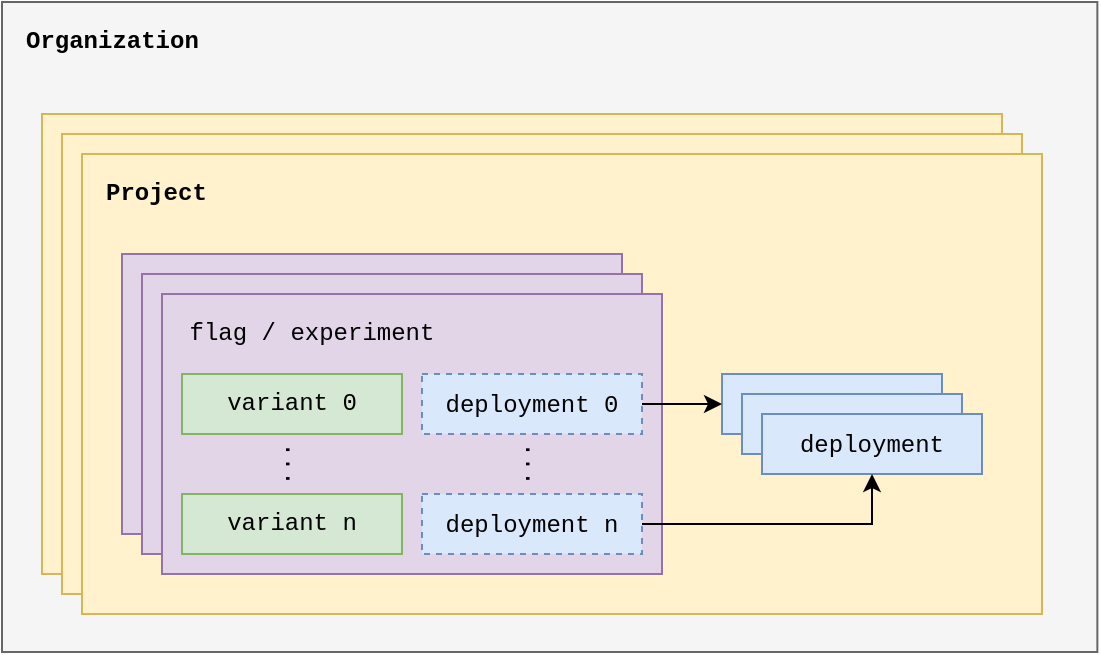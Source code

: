 <mxfile>
    <diagram id="uqiWrU2ZrQyCSHU_PJ3j" name="Page-1">
        <mxGraphModel dx="1233" dy="594" grid="1" gridSize="10" guides="1" tooltips="1" connect="1" arrows="1" fold="1" page="0" pageScale="1" pageWidth="550" pageHeight="350" background="none" math="0" shadow="0">
            <root>
                <mxCell id="0"/>
                <mxCell id="1" parent="0"/>
                <mxCell id="Qk7UV_haPpH89cDCGEN_-1" value="" style="rounded=0;whiteSpace=wrap;html=1;fillColor=#f5f5f5;fontColor=#333333;strokeColor=#666666;" parent="1" vertex="1">
                    <mxGeometry x="5" y="15" width="547.68" height="325" as="geometry"/>
                </mxCell>
                <mxCell id="Qk7UV_haPpH89cDCGEN_-152" value="" style="rounded=0;whiteSpace=wrap;html=1;fillColor=#fff2cc;strokeColor=#d6b656;" parent="1" vertex="1">
                    <mxGeometry x="25" y="71" width="480" height="230" as="geometry"/>
                </mxCell>
                <mxCell id="Qk7UV_haPpH89cDCGEN_-151" value="" style="rounded=0;whiteSpace=wrap;html=1;fillColor=#fff2cc;strokeColor=#d6b656;" parent="1" vertex="1">
                    <mxGeometry x="35" y="81" width="480" height="230" as="geometry"/>
                </mxCell>
                <mxCell id="Qk7UV_haPpH89cDCGEN_-2" value="" style="rounded=0;whiteSpace=wrap;html=1;fillColor=#fff2cc;strokeColor=#d6b656;" parent="1" vertex="1">
                    <mxGeometry x="45" y="91" width="480" height="230" as="geometry"/>
                </mxCell>
                <mxCell id="Qk7UV_haPpH89cDCGEN_-10" value="&lt;div&gt;&lt;br&gt;&lt;/div&gt;" style="rounded=0;whiteSpace=wrap;html=1;fillColor=#e1d5e7;strokeColor=#9673a6;align=center;" parent="1" vertex="1">
                    <mxGeometry x="65" y="141" width="250" height="140" as="geometry"/>
                </mxCell>
                <mxCell id="Qk7UV_haPpH89cDCGEN_-12" value="flag / experiment" style="text;html=1;strokeColor=none;fillColor=none;align=center;verticalAlign=middle;whiteSpace=wrap;rounded=0;fontFamily=Courier New;" parent="1" vertex="1">
                    <mxGeometry x="65" y="141" width="150" height="40" as="geometry"/>
                </mxCell>
                <mxCell id="Qk7UV_haPpH89cDCGEN_-18" value="variant 0" style="rounded=0;whiteSpace=wrap;html=1;fontFamily=Courier New;fillColor=#d5e8d4;strokeColor=#82b366;" parent="1" vertex="1">
                    <mxGeometry x="75" y="181" width="110" height="30" as="geometry"/>
                </mxCell>
                <mxCell id="Qk7UV_haPpH89cDCGEN_-23" value="variant n" style="rounded=0;whiteSpace=wrap;html=1;fontFamily=Courier New;fillColor=#d5e8d4;strokeColor=#82b366;" parent="1" vertex="1">
                    <mxGeometry x="75" y="241" width="110" height="30" as="geometry"/>
                </mxCell>
                <mxCell id="Qk7UV_haPpH89cDCGEN_-25" value="&lt;font face=&quot;Courier New&quot;&gt;deployment 0&lt;/font&gt;" style="rounded=0;whiteSpace=wrap;html=1;fillColor=#dae8fc;strokeColor=#6c8ebf;align=center;dashed=1;" parent="1" vertex="1">
                    <mxGeometry x="195" y="181" width="110" height="30" as="geometry"/>
                </mxCell>
                <mxCell id="Qk7UV_haPpH89cDCGEN_-27" value="&lt;font face=&quot;Courier New&quot;&gt;deployment n&lt;/font&gt;" style="rounded=0;whiteSpace=wrap;html=1;fillColor=#dae8fc;strokeColor=#6c8ebf;align=center;dashed=1;" parent="1" vertex="1">
                    <mxGeometry x="195" y="241" width="110" height="30" as="geometry"/>
                </mxCell>
                <mxCell id="Qk7UV_haPpH89cDCGEN_-28" value="&lt;font size=&quot;1&quot;&gt;&lt;span style=&quot;font-size: 12px&quot;&gt;...&lt;/span&gt;&lt;/font&gt;" style="text;html=1;strokeColor=none;fillColor=none;align=center;verticalAlign=middle;whiteSpace=wrap;rounded=0;fontFamily=Courier New;rotation=90;" parent="1" vertex="1">
                    <mxGeometry x="100" y="211" width="60" height="30" as="geometry"/>
                </mxCell>
                <mxCell id="Qk7UV_haPpH89cDCGEN_-30" value="&lt;font size=&quot;1&quot;&gt;&lt;span style=&quot;font-size: 12px&quot;&gt;...&lt;/span&gt;&lt;/font&gt;" style="text;html=1;strokeColor=none;fillColor=none;align=center;verticalAlign=middle;whiteSpace=wrap;rounded=0;fontFamily=Courier New;rotation=90;" parent="1" vertex="1">
                    <mxGeometry x="220" y="211" width="60" height="30" as="geometry"/>
                </mxCell>
                <mxCell id="Qk7UV_haPpH89cDCGEN_-31" value="&lt;font face=&quot;Courier New&quot;&gt;deployment&lt;/font&gt;" style="rounded=0;whiteSpace=wrap;html=1;fillColor=#dae8fc;strokeColor=#6c8ebf;align=center;" parent="1" vertex="1">
                    <mxGeometry x="365" y="201" width="110" height="30" as="geometry"/>
                </mxCell>
                <mxCell id="Qk7UV_haPpH89cDCGEN_-32" value="&lt;font face=&quot;Courier New&quot;&gt;deployment&lt;/font&gt;" style="rounded=0;whiteSpace=wrap;html=1;fillColor=#dae8fc;strokeColor=#6c8ebf;align=center;" parent="1" vertex="1">
                    <mxGeometry x="375" y="211" width="110" height="30" as="geometry"/>
                </mxCell>
                <mxCell id="Qk7UV_haPpH89cDCGEN_-33" value="&lt;font face=&quot;Courier New&quot;&gt;deployment&lt;/font&gt;" style="rounded=0;whiteSpace=wrap;html=1;fillColor=#dae8fc;strokeColor=#6c8ebf;align=center;" parent="1" vertex="1">
                    <mxGeometry x="385" y="221" width="110" height="30" as="geometry"/>
                </mxCell>
                <mxCell id="Qk7UV_haPpH89cDCGEN_-34" value="&lt;div&gt;&lt;br&gt;&lt;/div&gt;" style="rounded=0;whiteSpace=wrap;html=1;fillColor=#e1d5e7;strokeColor=#9673a6;align=center;" parent="1" vertex="1">
                    <mxGeometry x="75" y="151" width="250" height="140" as="geometry"/>
                </mxCell>
                <mxCell id="Qk7UV_haPpH89cDCGEN_-35" value="flag / experiment" style="text;html=1;strokeColor=none;fillColor=none;align=center;verticalAlign=middle;whiteSpace=wrap;rounded=0;fontFamily=Courier New;" parent="1" vertex="1">
                    <mxGeometry x="75" y="151" width="150" height="40" as="geometry"/>
                </mxCell>
                <mxCell id="Qk7UV_haPpH89cDCGEN_-36" value="variant 0" style="rounded=0;whiteSpace=wrap;html=1;fontFamily=Courier New;fillColor=#d5e8d4;strokeColor=#82b366;" parent="1" vertex="1">
                    <mxGeometry x="85" y="191" width="110" height="30" as="geometry"/>
                </mxCell>
                <mxCell id="Qk7UV_haPpH89cDCGEN_-37" value="variant n" style="rounded=0;whiteSpace=wrap;html=1;fontFamily=Courier New;fillColor=#d5e8d4;strokeColor=#82b366;" parent="1" vertex="1">
                    <mxGeometry x="85" y="251" width="110" height="30" as="geometry"/>
                </mxCell>
                <mxCell id="Qk7UV_haPpH89cDCGEN_-38" value="&lt;font face=&quot;Courier New&quot;&gt;deployment 0&lt;/font&gt;" style="rounded=0;whiteSpace=wrap;html=1;fillColor=#dae8fc;strokeColor=#6c8ebf;align=center;dashed=1;" parent="1" vertex="1">
                    <mxGeometry x="205" y="191" width="110" height="30" as="geometry"/>
                </mxCell>
                <mxCell id="Qk7UV_haPpH89cDCGEN_-39" value="&lt;font face=&quot;Courier New&quot;&gt;deployment n&lt;/font&gt;" style="rounded=0;whiteSpace=wrap;html=1;fillColor=#dae8fc;strokeColor=#6c8ebf;align=center;dashed=1;" parent="1" vertex="1">
                    <mxGeometry x="205" y="251" width="110" height="30" as="geometry"/>
                </mxCell>
                <mxCell id="Qk7UV_haPpH89cDCGEN_-40" value="&lt;font size=&quot;1&quot;&gt;&lt;span style=&quot;font-size: 12px&quot;&gt;...&lt;/span&gt;&lt;/font&gt;" style="text;html=1;strokeColor=none;fillColor=none;align=center;verticalAlign=middle;whiteSpace=wrap;rounded=0;fontFamily=Courier New;rotation=90;" parent="1" vertex="1">
                    <mxGeometry x="110" y="221" width="60" height="30" as="geometry"/>
                </mxCell>
                <mxCell id="Qk7UV_haPpH89cDCGEN_-41" value="&lt;font size=&quot;1&quot;&gt;&lt;span style=&quot;font-size: 12px&quot;&gt;...&lt;/span&gt;&lt;/font&gt;" style="text;html=1;strokeColor=none;fillColor=none;align=center;verticalAlign=middle;whiteSpace=wrap;rounded=0;fontFamily=Courier New;rotation=90;" parent="1" vertex="1">
                    <mxGeometry x="230" y="221" width="60" height="30" as="geometry"/>
                </mxCell>
                <mxCell id="Qk7UV_haPpH89cDCGEN_-42" value="&lt;div&gt;&lt;br&gt;&lt;/div&gt;" style="rounded=0;whiteSpace=wrap;html=1;fillColor=#e1d5e7;strokeColor=#9673a6;align=center;" parent="1" vertex="1">
                    <mxGeometry x="85" y="161" width="250" height="140" as="geometry"/>
                </mxCell>
                <mxCell id="Qk7UV_haPpH89cDCGEN_-43" value="flag / experiment" style="text;html=1;strokeColor=none;fillColor=none;align=center;verticalAlign=middle;whiteSpace=wrap;rounded=0;fontFamily=Courier New;" parent="1" vertex="1">
                    <mxGeometry x="85" y="161" width="150" height="40" as="geometry"/>
                </mxCell>
                <mxCell id="Qk7UV_haPpH89cDCGEN_-44" value="variant 0" style="rounded=0;whiteSpace=wrap;html=1;fontFamily=Courier New;fillColor=#d5e8d4;strokeColor=#82b366;" parent="1" vertex="1">
                    <mxGeometry x="95" y="201" width="110" height="30" as="geometry"/>
                </mxCell>
                <mxCell id="Qk7UV_haPpH89cDCGEN_-45" value="variant n" style="rounded=0;whiteSpace=wrap;html=1;fontFamily=Courier New;fillColor=#d5e8d4;strokeColor=#82b366;" parent="1" vertex="1">
                    <mxGeometry x="95" y="261" width="110" height="30" as="geometry"/>
                </mxCell>
                <mxCell id="Qk7UV_haPpH89cDCGEN_-56" style="edgeStyle=orthogonalEdgeStyle;rounded=0;orthogonalLoop=1;jettySize=auto;html=1;exitX=1;exitY=0.5;exitDx=0;exitDy=0;entryX=0;entryY=0.5;entryDx=0;entryDy=0;fontFamily=Courier New;fontSize=12;" parent="1" source="Qk7UV_haPpH89cDCGEN_-46" target="Qk7UV_haPpH89cDCGEN_-31" edge="1">
                    <mxGeometry relative="1" as="geometry"/>
                </mxCell>
                <mxCell id="Qk7UV_haPpH89cDCGEN_-46" value="&lt;font face=&quot;Courier New&quot;&gt;deployment 0&lt;/font&gt;" style="rounded=0;whiteSpace=wrap;html=1;fillColor=#dae8fc;strokeColor=#6c8ebf;align=center;dashed=1;" parent="1" vertex="1">
                    <mxGeometry x="215" y="201" width="110" height="30" as="geometry"/>
                </mxCell>
                <mxCell id="Qk7UV_haPpH89cDCGEN_-57" style="edgeStyle=orthogonalEdgeStyle;rounded=0;orthogonalLoop=1;jettySize=auto;html=1;exitX=1;exitY=0.5;exitDx=0;exitDy=0;entryX=0.5;entryY=1;entryDx=0;entryDy=0;fontFamily=Courier New;fontSize=12;" parent="1" source="Qk7UV_haPpH89cDCGEN_-47" target="Qk7UV_haPpH89cDCGEN_-33" edge="1">
                    <mxGeometry relative="1" as="geometry"/>
                </mxCell>
                <mxCell id="Qk7UV_haPpH89cDCGEN_-47" value="&lt;font face=&quot;Courier New&quot;&gt;deployment n&lt;/font&gt;" style="rounded=0;whiteSpace=wrap;html=1;fillColor=#dae8fc;strokeColor=#6c8ebf;align=center;dashed=1;" parent="1" vertex="1">
                    <mxGeometry x="215" y="261" width="110" height="30" as="geometry"/>
                </mxCell>
                <mxCell id="Qk7UV_haPpH89cDCGEN_-48" value="&lt;font size=&quot;1&quot;&gt;&lt;span style=&quot;font-size: 12px&quot;&gt;...&lt;/span&gt;&lt;/font&gt;" style="text;html=1;strokeColor=none;fillColor=none;align=center;verticalAlign=middle;whiteSpace=wrap;rounded=0;fontFamily=Courier New;rotation=90;" parent="1" vertex="1">
                    <mxGeometry x="120" y="231" width="60" height="30" as="geometry"/>
                </mxCell>
                <mxCell id="Qk7UV_haPpH89cDCGEN_-49" value="&lt;font size=&quot;1&quot;&gt;&lt;span style=&quot;font-size: 12px&quot;&gt;...&lt;/span&gt;&lt;/font&gt;" style="text;html=1;strokeColor=none;fillColor=none;align=center;verticalAlign=middle;whiteSpace=wrap;rounded=0;fontFamily=Courier New;rotation=90;" parent="1" vertex="1">
                    <mxGeometry x="240" y="231" width="60" height="30" as="geometry"/>
                </mxCell>
                <mxCell id="Qk7UV_haPpH89cDCGEN_-51" value="Project" style="text;html=1;strokeColor=none;fillColor=none;align=left;verticalAlign=middle;whiteSpace=wrap;rounded=0;fontFamily=Courier New;fontSize=12;fontStyle=1" parent="1" vertex="1">
                    <mxGeometry x="55" y="101" width="100" height="20" as="geometry"/>
                </mxCell>
                <mxCell id="Qk7UV_haPpH89cDCGEN_-153" value="Organization" style="text;html=1;strokeColor=none;fillColor=none;align=left;verticalAlign=middle;whiteSpace=wrap;rounded=0;fontFamily=Courier New;fontSize=12;fontStyle=1" parent="1" vertex="1">
                    <mxGeometry x="15" y="25" width="100" height="20" as="geometry"/>
                </mxCell>
            </root>
        </mxGraphModel>
    </diagram>
</mxfile>